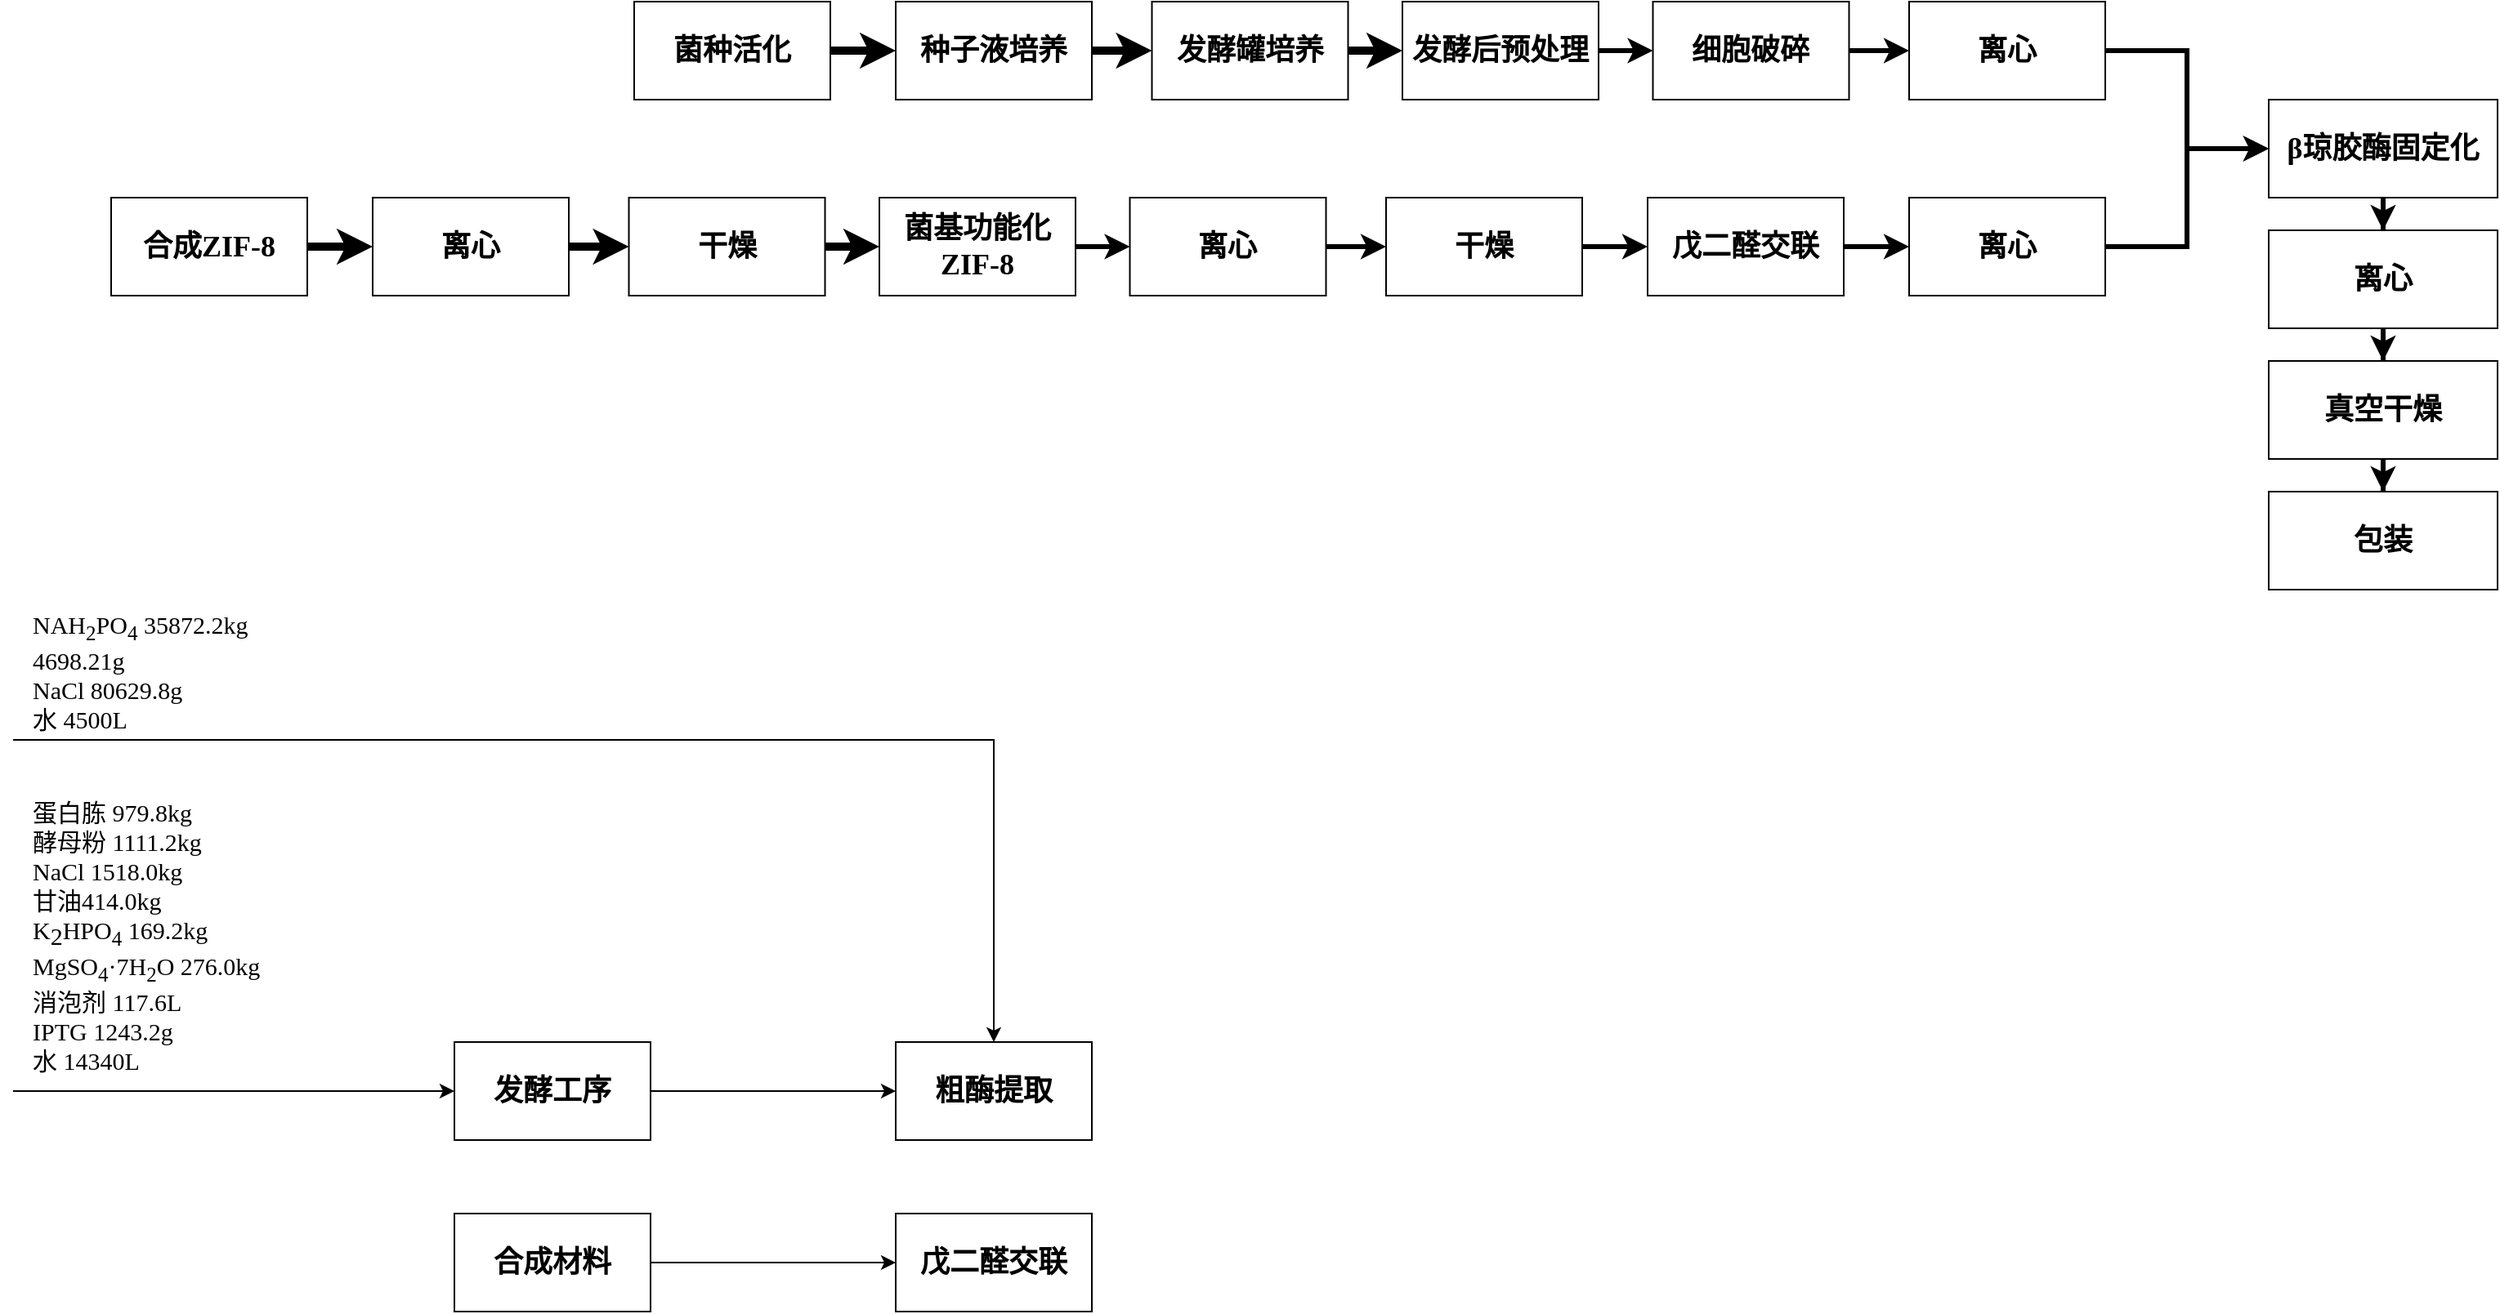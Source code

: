 <mxfile version="21.2.3" type="github">
  <diagram name="Page-1" id="hkFMPOLG5NGAkWp2nmAu">
    <mxGraphModel dx="1195" dy="663" grid="1" gridSize="10" guides="1" tooltips="1" connect="1" arrows="1" fold="1" page="1" pageScale="1" pageWidth="827" pageHeight="1169" math="0" shadow="0">
      <root>
        <mxCell id="0" />
        <mxCell id="1" parent="0" />
        <mxCell id="4MVSnLMPoykv9FrZ_p5f-1" value="" style="edgeStyle=orthogonalEdgeStyle;rounded=0;orthogonalLoop=1;jettySize=auto;html=1;strokeWidth=5;" edge="1" parent="1" source="4MVSnLMPoykv9FrZ_p5f-2" target="4MVSnLMPoykv9FrZ_p5f-4">
          <mxGeometry relative="1" as="geometry" />
        </mxCell>
        <mxCell id="4MVSnLMPoykv9FrZ_p5f-2" value="&lt;font face=&quot;Noto Serif Simplified Chinese&quot;&gt;&lt;span style=&quot;font-size: 18px;&quot;&gt;&lt;b&gt;菌种活化&lt;/b&gt;&lt;/span&gt;&lt;/font&gt;" style="rounded=0;whiteSpace=wrap;html=1;" vertex="1" parent="1">
          <mxGeometry x="500" y="50" width="120" height="60" as="geometry" />
        </mxCell>
        <mxCell id="4MVSnLMPoykv9FrZ_p5f-3" value="" style="edgeStyle=orthogonalEdgeStyle;rounded=0;orthogonalLoop=1;jettySize=auto;html=1;strokeWidth=5;" edge="1" parent="1" source="4MVSnLMPoykv9FrZ_p5f-4" target="4MVSnLMPoykv9FrZ_p5f-6">
          <mxGeometry relative="1" as="geometry" />
        </mxCell>
        <mxCell id="4MVSnLMPoykv9FrZ_p5f-4" value="&lt;font face=&quot;Noto Serif Simplified Chinese&quot;&gt;&lt;span style=&quot;font-size: 18px;&quot;&gt;&lt;b&gt;种子液培养&lt;/b&gt;&lt;/span&gt;&lt;/font&gt;" style="rounded=0;whiteSpace=wrap;html=1;" vertex="1" parent="1">
          <mxGeometry x="660" y="50" width="120" height="60" as="geometry" />
        </mxCell>
        <mxCell id="4MVSnLMPoykv9FrZ_p5f-5" value="" style="edgeStyle=orthogonalEdgeStyle;rounded=0;orthogonalLoop=1;jettySize=auto;html=1;strokeWidth=5;" edge="1" parent="1" source="4MVSnLMPoykv9FrZ_p5f-6" target="4MVSnLMPoykv9FrZ_p5f-8">
          <mxGeometry relative="1" as="geometry" />
        </mxCell>
        <mxCell id="4MVSnLMPoykv9FrZ_p5f-6" value="&lt;font face=&quot;Noto Serif Simplified Chinese&quot;&gt;&lt;span style=&quot;font-size: 18px;&quot;&gt;&lt;b&gt;发酵罐培养&lt;/b&gt;&lt;/span&gt;&lt;/font&gt;" style="rounded=0;whiteSpace=wrap;html=1;" vertex="1" parent="1">
          <mxGeometry x="816.75" y="50" width="120" height="60" as="geometry" />
        </mxCell>
        <mxCell id="4MVSnLMPoykv9FrZ_p5f-7" value="" style="edgeStyle=orthogonalEdgeStyle;rounded=0;orthogonalLoop=1;jettySize=auto;html=1;strokeWidth=3;" edge="1" parent="1" source="4MVSnLMPoykv9FrZ_p5f-8" target="4MVSnLMPoykv9FrZ_p5f-10">
          <mxGeometry relative="1" as="geometry" />
        </mxCell>
        <mxCell id="4MVSnLMPoykv9FrZ_p5f-8" value="&lt;font face=&quot;Noto Serif Simplified Chinese&quot;&gt;&lt;span style=&quot;font-size: 18px;&quot;&gt;&lt;b&gt;发酵后预处理&lt;/b&gt;&lt;/span&gt;&lt;/font&gt;" style="rounded=0;whiteSpace=wrap;html=1;" vertex="1" parent="1">
          <mxGeometry x="970" y="50" width="120" height="60" as="geometry" />
        </mxCell>
        <mxCell id="4MVSnLMPoykv9FrZ_p5f-9" value="" style="edgeStyle=orthogonalEdgeStyle;rounded=0;orthogonalLoop=1;jettySize=auto;html=1;strokeWidth=3;" edge="1" parent="1" source="4MVSnLMPoykv9FrZ_p5f-10" target="4MVSnLMPoykv9FrZ_p5f-12">
          <mxGeometry relative="1" as="geometry" />
        </mxCell>
        <mxCell id="4MVSnLMPoykv9FrZ_p5f-10" value="&lt;font face=&quot;Noto Serif Simplified Chinese&quot;&gt;&lt;span style=&quot;font-size: 18px;&quot;&gt;&lt;b&gt;细胞破碎&lt;br&gt;&lt;/b&gt;&lt;/span&gt;&lt;/font&gt;" style="rounded=0;whiteSpace=wrap;html=1;" vertex="1" parent="1">
          <mxGeometry x="1123.25" y="50" width="120" height="60" as="geometry" />
        </mxCell>
        <mxCell id="4MVSnLMPoykv9FrZ_p5f-11" value="" style="edgeStyle=orthogonalEdgeStyle;rounded=0;orthogonalLoop=1;jettySize=auto;html=1;strokeWidth=3;" edge="1" parent="1" source="4MVSnLMPoykv9FrZ_p5f-12" target="4MVSnLMPoykv9FrZ_p5f-30">
          <mxGeometry relative="1" as="geometry" />
        </mxCell>
        <mxCell id="4MVSnLMPoykv9FrZ_p5f-12" value="&lt;font face=&quot;Noto Serif Simplified Chinese&quot;&gt;&lt;span style=&quot;font-size: 18px;&quot;&gt;&lt;b&gt;离心&lt;br&gt;&lt;/b&gt;&lt;/span&gt;&lt;/font&gt;" style="rounded=0;whiteSpace=wrap;html=1;" vertex="1" parent="1">
          <mxGeometry x="1280" y="50" width="120" height="60" as="geometry" />
        </mxCell>
        <mxCell id="4MVSnLMPoykv9FrZ_p5f-13" value="" style="edgeStyle=orthogonalEdgeStyle;rounded=0;orthogonalLoop=1;jettySize=auto;html=1;strokeWidth=5;" edge="1" parent="1" source="4MVSnLMPoykv9FrZ_p5f-14" target="4MVSnLMPoykv9FrZ_p5f-16">
          <mxGeometry relative="1" as="geometry" />
        </mxCell>
        <mxCell id="4MVSnLMPoykv9FrZ_p5f-14" value="&lt;font face=&quot;Noto Serif Simplified Chinese&quot;&gt;&lt;span style=&quot;font-size: 18px;&quot;&gt;&lt;b&gt;合成ZIF-8&lt;/b&gt;&lt;/span&gt;&lt;/font&gt;" style="rounded=0;whiteSpace=wrap;html=1;" vertex="1" parent="1">
          <mxGeometry x="180" y="170" width="120" height="60" as="geometry" />
        </mxCell>
        <mxCell id="4MVSnLMPoykv9FrZ_p5f-15" value="" style="edgeStyle=orthogonalEdgeStyle;rounded=0;orthogonalLoop=1;jettySize=auto;html=1;strokeWidth=5;" edge="1" parent="1" source="4MVSnLMPoykv9FrZ_p5f-16" target="4MVSnLMPoykv9FrZ_p5f-18">
          <mxGeometry relative="1" as="geometry" />
        </mxCell>
        <mxCell id="4MVSnLMPoykv9FrZ_p5f-16" value="&lt;font face=&quot;Noto Serif Simplified Chinese&quot;&gt;&lt;span style=&quot;font-size: 18px;&quot;&gt;&lt;b&gt;离心&lt;/b&gt;&lt;/span&gt;&lt;/font&gt;" style="rounded=0;whiteSpace=wrap;html=1;" vertex="1" parent="1">
          <mxGeometry x="340" y="170" width="120" height="60" as="geometry" />
        </mxCell>
        <mxCell id="4MVSnLMPoykv9FrZ_p5f-17" value="" style="edgeStyle=orthogonalEdgeStyle;rounded=0;orthogonalLoop=1;jettySize=auto;html=1;strokeWidth=5;" edge="1" parent="1" source="4MVSnLMPoykv9FrZ_p5f-18" target="4MVSnLMPoykv9FrZ_p5f-20">
          <mxGeometry relative="1" as="geometry" />
        </mxCell>
        <mxCell id="4MVSnLMPoykv9FrZ_p5f-18" value="&lt;font face=&quot;Noto Serif Simplified Chinese&quot;&gt;&lt;span style=&quot;font-size: 18px;&quot;&gt;&lt;b&gt;干燥&lt;/b&gt;&lt;/span&gt;&lt;/font&gt;" style="rounded=0;whiteSpace=wrap;html=1;" vertex="1" parent="1">
          <mxGeometry x="496.75" y="170" width="120" height="60" as="geometry" />
        </mxCell>
        <mxCell id="4MVSnLMPoykv9FrZ_p5f-19" value="" style="edgeStyle=orthogonalEdgeStyle;rounded=0;orthogonalLoop=1;jettySize=auto;html=1;strokeWidth=3;" edge="1" parent="1" source="4MVSnLMPoykv9FrZ_p5f-20" target="4MVSnLMPoykv9FrZ_p5f-22">
          <mxGeometry relative="1" as="geometry" />
        </mxCell>
        <mxCell id="4MVSnLMPoykv9FrZ_p5f-20" value="&lt;font face=&quot;Noto Serif Simplified Chinese&quot;&gt;&lt;span style=&quot;font-size: 18px;&quot;&gt;&lt;b&gt;菌基功能化ZIF-8&lt;/b&gt;&lt;/span&gt;&lt;/font&gt;" style="rounded=0;whiteSpace=wrap;html=1;" vertex="1" parent="1">
          <mxGeometry x="650" y="170" width="120" height="60" as="geometry" />
        </mxCell>
        <mxCell id="4MVSnLMPoykv9FrZ_p5f-21" value="" style="edgeStyle=orthogonalEdgeStyle;rounded=0;orthogonalLoop=1;jettySize=auto;html=1;strokeWidth=3;" edge="1" parent="1" source="4MVSnLMPoykv9FrZ_p5f-22" target="4MVSnLMPoykv9FrZ_p5f-24">
          <mxGeometry relative="1" as="geometry" />
        </mxCell>
        <mxCell id="4MVSnLMPoykv9FrZ_p5f-22" value="&lt;font face=&quot;Noto Serif Simplified Chinese&quot;&gt;&lt;span style=&quot;font-size: 18px;&quot;&gt;&lt;b&gt;离心&lt;br&gt;&lt;/b&gt;&lt;/span&gt;&lt;/font&gt;" style="rounded=0;whiteSpace=wrap;html=1;" vertex="1" parent="1">
          <mxGeometry x="803.25" y="170" width="120" height="60" as="geometry" />
        </mxCell>
        <mxCell id="4MVSnLMPoykv9FrZ_p5f-23" value="" style="edgeStyle=orthogonalEdgeStyle;rounded=0;orthogonalLoop=1;jettySize=auto;html=1;strokeWidth=3;" edge="1" parent="1" source="4MVSnLMPoykv9FrZ_p5f-24" target="4MVSnLMPoykv9FrZ_p5f-26">
          <mxGeometry relative="1" as="geometry" />
        </mxCell>
        <mxCell id="4MVSnLMPoykv9FrZ_p5f-24" value="&lt;font face=&quot;Noto Serif Simplified Chinese&quot;&gt;&lt;span style=&quot;font-size: 18px;&quot;&gt;&lt;b&gt;干燥&lt;br&gt;&lt;/b&gt;&lt;/span&gt;&lt;/font&gt;" style="rounded=0;whiteSpace=wrap;html=1;" vertex="1" parent="1">
          <mxGeometry x="960" y="170" width="120" height="60" as="geometry" />
        </mxCell>
        <mxCell id="4MVSnLMPoykv9FrZ_p5f-25" value="" style="edgeStyle=orthogonalEdgeStyle;rounded=0;orthogonalLoop=1;jettySize=auto;html=1;strokeWidth=3;" edge="1" parent="1" source="4MVSnLMPoykv9FrZ_p5f-26" target="4MVSnLMPoykv9FrZ_p5f-28">
          <mxGeometry relative="1" as="geometry" />
        </mxCell>
        <mxCell id="4MVSnLMPoykv9FrZ_p5f-26" value="&lt;font face=&quot;Noto Serif Simplified Chinese&quot;&gt;&lt;span style=&quot;font-size: 18px;&quot;&gt;&lt;b&gt;戊二醛交联&lt;br&gt;&lt;/b&gt;&lt;/span&gt;&lt;/font&gt;" style="rounded=0;whiteSpace=wrap;html=1;" vertex="1" parent="1">
          <mxGeometry x="1120" y="170" width="120" height="60" as="geometry" />
        </mxCell>
        <mxCell id="4MVSnLMPoykv9FrZ_p5f-27" style="edgeStyle=orthogonalEdgeStyle;rounded=0;orthogonalLoop=1;jettySize=auto;html=1;entryX=0;entryY=0.5;entryDx=0;entryDy=0;strokeWidth=3;" edge="1" parent="1" source="4MVSnLMPoykv9FrZ_p5f-28" target="4MVSnLMPoykv9FrZ_p5f-30">
          <mxGeometry relative="1" as="geometry" />
        </mxCell>
        <mxCell id="4MVSnLMPoykv9FrZ_p5f-28" value="&lt;font face=&quot;Noto Serif Simplified Chinese&quot;&gt;&lt;span style=&quot;font-size: 18px;&quot;&gt;&lt;b&gt;离心&lt;br&gt;&lt;/b&gt;&lt;/span&gt;&lt;/font&gt;" style="rounded=0;whiteSpace=wrap;html=1;" vertex="1" parent="1">
          <mxGeometry x="1280" y="170" width="120" height="60" as="geometry" />
        </mxCell>
        <mxCell id="4MVSnLMPoykv9FrZ_p5f-29" style="edgeStyle=orthogonalEdgeStyle;rounded=0;orthogonalLoop=1;jettySize=auto;html=1;entryX=0.5;entryY=0;entryDx=0;entryDy=0;strokeWidth=3;" edge="1" parent="1" source="4MVSnLMPoykv9FrZ_p5f-30" target="4MVSnLMPoykv9FrZ_p5f-32">
          <mxGeometry relative="1" as="geometry" />
        </mxCell>
        <mxCell id="4MVSnLMPoykv9FrZ_p5f-30" value="&lt;font face=&quot;Noto Serif Simplified Chinese&quot;&gt;&lt;span style=&quot;font-size: 18px;&quot;&gt;&lt;b&gt;β琼胶酶固定化&lt;br&gt;&lt;/b&gt;&lt;/span&gt;&lt;/font&gt;" style="rounded=0;whiteSpace=wrap;html=1;" vertex="1" parent="1">
          <mxGeometry x="1500" y="110" width="140" height="60" as="geometry" />
        </mxCell>
        <mxCell id="4MVSnLMPoykv9FrZ_p5f-31" style="edgeStyle=orthogonalEdgeStyle;rounded=0;orthogonalLoop=1;jettySize=auto;html=1;entryX=0.5;entryY=0;entryDx=0;entryDy=0;strokeWidth=3;" edge="1" parent="1" source="4MVSnLMPoykv9FrZ_p5f-32" target="4MVSnLMPoykv9FrZ_p5f-34">
          <mxGeometry relative="1" as="geometry" />
        </mxCell>
        <mxCell id="4MVSnLMPoykv9FrZ_p5f-32" value="&lt;font face=&quot;Noto Serif Simplified Chinese&quot;&gt;&lt;span style=&quot;font-size: 18px;&quot;&gt;&lt;b&gt;离心&lt;br&gt;&lt;/b&gt;&lt;/span&gt;&lt;/font&gt;" style="rounded=0;whiteSpace=wrap;html=1;" vertex="1" parent="1">
          <mxGeometry x="1500" y="190" width="140" height="60" as="geometry" />
        </mxCell>
        <mxCell id="4MVSnLMPoykv9FrZ_p5f-33" value="" style="edgeStyle=orthogonalEdgeStyle;rounded=0;orthogonalLoop=1;jettySize=auto;html=1;strokeWidth=3;" edge="1" parent="1" source="4MVSnLMPoykv9FrZ_p5f-34" target="4MVSnLMPoykv9FrZ_p5f-35">
          <mxGeometry relative="1" as="geometry" />
        </mxCell>
        <mxCell id="4MVSnLMPoykv9FrZ_p5f-34" value="&lt;font face=&quot;Noto Serif Simplified Chinese&quot;&gt;&lt;span style=&quot;font-size: 18px;&quot;&gt;&lt;b&gt;真空干燥&lt;br&gt;&lt;/b&gt;&lt;/span&gt;&lt;/font&gt;" style="rounded=0;whiteSpace=wrap;html=1;" vertex="1" parent="1">
          <mxGeometry x="1500" y="270" width="140" height="60" as="geometry" />
        </mxCell>
        <mxCell id="4MVSnLMPoykv9FrZ_p5f-35" value="&lt;font face=&quot;Noto Serif Simplified Chinese&quot;&gt;&lt;span style=&quot;font-size: 18px;&quot;&gt;&lt;b&gt;包装&lt;br&gt;&lt;/b&gt;&lt;/span&gt;&lt;/font&gt;" style="rounded=0;whiteSpace=wrap;html=1;" vertex="1" parent="1">
          <mxGeometry x="1500" y="350" width="140" height="60" as="geometry" />
        </mxCell>
        <mxCell id="4MVSnLMPoykv9FrZ_p5f-40" value="" style="edgeStyle=orthogonalEdgeStyle;rounded=0;orthogonalLoop=1;jettySize=auto;html=1;" edge="1" parent="1" source="4MVSnLMPoykv9FrZ_p5f-37" target="4MVSnLMPoykv9FrZ_p5f-38">
          <mxGeometry relative="1" as="geometry" />
        </mxCell>
        <mxCell id="4MVSnLMPoykv9FrZ_p5f-37" value="&lt;font face=&quot;Noto Serif Simplified Chinese&quot;&gt;&lt;span style=&quot;font-size: 18px;&quot;&gt;&lt;b&gt;发酵工序&lt;/b&gt;&lt;/span&gt;&lt;/font&gt;" style="rounded=0;whiteSpace=wrap;html=1;" vertex="1" parent="1">
          <mxGeometry x="390" y="687" width="120" height="60" as="geometry" />
        </mxCell>
        <mxCell id="4MVSnLMPoykv9FrZ_p5f-38" value="&lt;font face=&quot;Noto Serif Simplified Chinese&quot;&gt;&lt;span style=&quot;font-size: 18px;&quot;&gt;&lt;b&gt;粗酶提取&lt;/b&gt;&lt;/span&gt;&lt;/font&gt;" style="rounded=0;whiteSpace=wrap;html=1;" vertex="1" parent="1">
          <mxGeometry x="660" y="687" width="120" height="60" as="geometry" />
        </mxCell>
        <mxCell id="4MVSnLMPoykv9FrZ_p5f-44" value="" style="edgeStyle=orthogonalEdgeStyle;rounded=0;orthogonalLoop=1;jettySize=auto;html=1;" edge="1" parent="1" source="4MVSnLMPoykv9FrZ_p5f-42" target="4MVSnLMPoykv9FrZ_p5f-43">
          <mxGeometry relative="1" as="geometry" />
        </mxCell>
        <mxCell id="4MVSnLMPoykv9FrZ_p5f-42" value="&lt;font face=&quot;Noto Serif Simplified Chinese&quot;&gt;&lt;span style=&quot;font-size: 18px;&quot;&gt;&lt;b&gt;合成材料&lt;/b&gt;&lt;/span&gt;&lt;/font&gt;" style="rounded=0;whiteSpace=wrap;html=1;" vertex="1" parent="1">
          <mxGeometry x="390" y="792" width="120" height="60" as="geometry" />
        </mxCell>
        <mxCell id="4MVSnLMPoykv9FrZ_p5f-43" value="&lt;font face=&quot;Noto Serif Simplified Chinese&quot;&gt;&lt;span style=&quot;font-size: 18px;&quot;&gt;&lt;b&gt;戊二醛交联&lt;/b&gt;&lt;/span&gt;&lt;/font&gt;" style="rounded=0;whiteSpace=wrap;html=1;" vertex="1" parent="1">
          <mxGeometry x="660" y="792" width="120" height="60" as="geometry" />
        </mxCell>
        <mxCell id="4MVSnLMPoykv9FrZ_p5f-45" value="" style="endArrow=classic;html=1;rounded=0;entryX=0;entryY=0.5;entryDx=0;entryDy=0;" edge="1" parent="1" target="4MVSnLMPoykv9FrZ_p5f-37">
          <mxGeometry width="50" height="50" relative="1" as="geometry">
            <mxPoint x="120" y="717" as="sourcePoint" />
            <mxPoint x="720" y="552" as="targetPoint" />
          </mxGeometry>
        </mxCell>
        <mxCell id="4MVSnLMPoykv9FrZ_p5f-46" value="&lt;div style=&quot;&quot;&gt;&lt;span style=&quot;font-size: 15px; font-family: &amp;quot;Noto Serif Simplified Chinese&amp;quot;; background-color: initial;&quot;&gt;蛋白胨 979.8kg&lt;/span&gt;&lt;/div&gt;&lt;font face=&quot;Noto Serif Simplified Chinese&quot;&gt;&lt;div style=&quot;&quot;&gt;&lt;span style=&quot;font-size: 15px; background-color: initial;&quot;&gt;酵母粉 1111.2kg&lt;/span&gt;&lt;/div&gt;&lt;div style=&quot;font-size: 15px;&quot;&gt;&lt;span style=&quot;background-color: initial;&quot;&gt;NaCl 1518.0kg&lt;/span&gt;&lt;/div&gt;&lt;div style=&quot;font-size: 15px;&quot;&gt;&lt;span style=&quot;background-color: initial;&quot;&gt;甘油414.0kg&lt;/span&gt;&lt;/div&gt;&lt;div style=&quot;&quot;&gt;&lt;span style=&quot;font-size: 15px;&quot;&gt;K&lt;/span&gt;&lt;sub style=&quot;font-size: 15px;&quot;&gt;2&lt;/sub&gt;&lt;span style=&quot;font-size: 15px;&quot;&gt;HPO&lt;sub&gt;4&lt;/sub&gt; 169.2kg&lt;/span&gt;&lt;/div&gt;&lt;div style=&quot;&quot;&gt;&lt;font style=&quot;font-size: 15px;&quot;&gt;MgSO&lt;sub&gt;4&lt;/sub&gt;·7H&lt;sub&gt;2&lt;/sub&gt;O 276.0kg&lt;/font&gt;&lt;/div&gt;&lt;div style=&quot;&quot;&gt;&lt;span style=&quot;font-size: 15px;&quot;&gt;消泡剂 117.6L&lt;/span&gt;&lt;/div&gt;&lt;div style=&quot;&quot;&gt;&lt;span style=&quot;font-size: 15px;&quot;&gt;IPTG 1243.2g&lt;/span&gt;&lt;/div&gt;&lt;div style=&quot;&quot;&gt;&lt;span style=&quot;font-size: 15px;&quot;&gt;水 14340L&lt;/span&gt;&lt;/div&gt;&lt;/font&gt;" style="rounded=0;whiteSpace=wrap;html=1;align=left;strokeColor=none;fillColor=none;" vertex="1" parent="1">
          <mxGeometry x="130" y="532" width="200" height="180" as="geometry" />
        </mxCell>
        <mxCell id="4MVSnLMPoykv9FrZ_p5f-48" value="" style="endArrow=classic;html=1;rounded=0;entryX=0.5;entryY=0;entryDx=0;entryDy=0;" edge="1" parent="1" target="4MVSnLMPoykv9FrZ_p5f-38">
          <mxGeometry width="50" height="50" relative="1" as="geometry">
            <mxPoint x="120" y="502" as="sourcePoint" />
            <mxPoint x="414" y="502" as="targetPoint" />
            <Array as="points">
              <mxPoint x="720" y="502" />
            </Array>
          </mxGeometry>
        </mxCell>
        <mxCell id="4MVSnLMPoykv9FrZ_p5f-49" value="&lt;div style=&quot;&quot;&gt;&lt;font face=&quot;Noto Serif Simplified Chinese&quot;&gt;&lt;span style=&quot;font-size: 15px;&quot;&gt;NAH&lt;sub&gt;2&lt;/sub&gt;PO&lt;sub&gt;4&lt;/sub&gt; 35872.2kg&lt;/span&gt;&lt;/font&gt;&lt;/div&gt;&lt;div style=&quot;&quot;&gt;&lt;font face=&quot;Noto Serif Simplified Chinese&quot;&gt;&lt;span style=&quot;font-size: 15px;&quot;&gt;4698.21g&lt;/span&gt;&lt;/font&gt;&lt;/div&gt;&lt;div style=&quot;&quot;&gt;&lt;font face=&quot;Noto Serif Simplified Chinese&quot;&gt;&lt;span style=&quot;font-size: 15px;&quot;&gt;NaCl 80629.8g&lt;/span&gt;&lt;/font&gt;&lt;/div&gt;&lt;div style=&quot;&quot;&gt;&lt;font face=&quot;Noto Serif Simplified Chinese&quot;&gt;&lt;span style=&quot;font-size: 15px;&quot;&gt;水 4500L&lt;/span&gt;&lt;/font&gt;&lt;/div&gt;" style="rounded=0;whiteSpace=wrap;html=1;align=left;strokeColor=none;fillColor=none;" vertex="1" parent="1">
          <mxGeometry x="130" y="420" width="200" height="80" as="geometry" />
        </mxCell>
      </root>
    </mxGraphModel>
  </diagram>
</mxfile>
